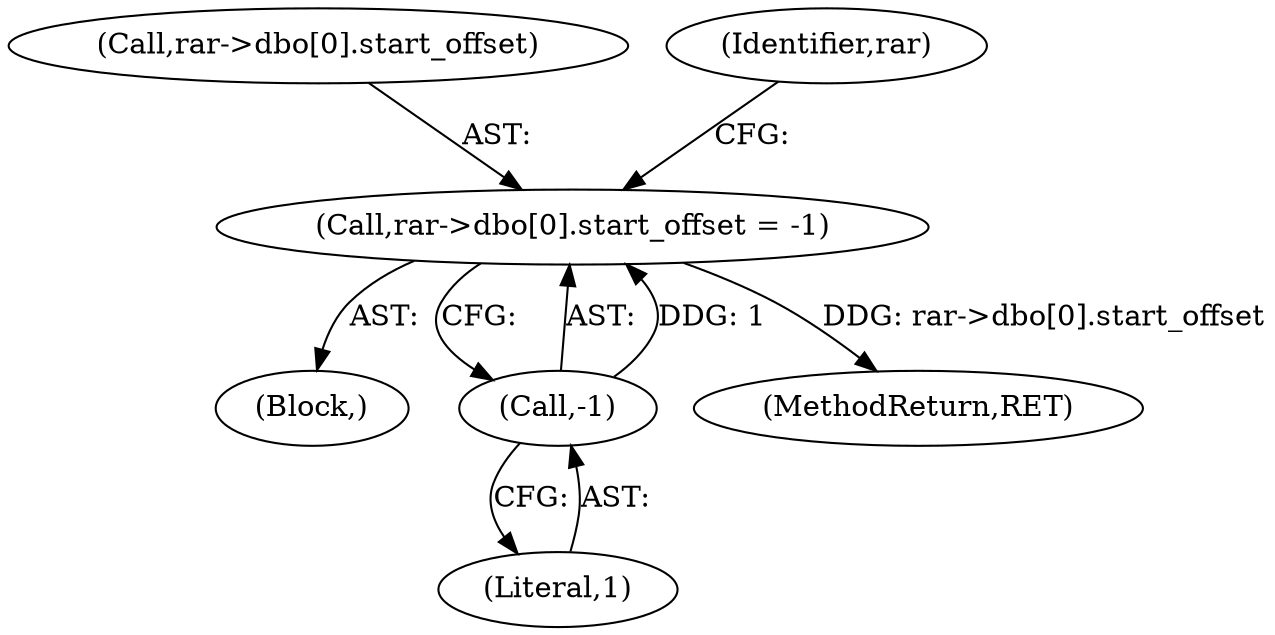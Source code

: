 digraph "0_libarchive_bfcfe6f04ed20db2504db8a254d1f40a1d84eb28_0@array" {
"1001321" [label="(Call,rar->dbo[0].start_offset = -1)"];
"1001329" [label="(Call,-1)"];
"1000121" [label="(Block,)"];
"1001329" [label="(Call,-1)"];
"1001322" [label="(Call,rar->dbo[0].start_offset)"];
"1001754" [label="(MethodReturn,RET)"];
"1001335" [label="(Identifier,rar)"];
"1001330" [label="(Literal,1)"];
"1001321" [label="(Call,rar->dbo[0].start_offset = -1)"];
"1001321" -> "1000121"  [label="AST: "];
"1001321" -> "1001329"  [label="CFG: "];
"1001322" -> "1001321"  [label="AST: "];
"1001329" -> "1001321"  [label="AST: "];
"1001335" -> "1001321"  [label="CFG: "];
"1001321" -> "1001754"  [label="DDG: rar->dbo[0].start_offset"];
"1001329" -> "1001321"  [label="DDG: 1"];
"1001329" -> "1001330"  [label="CFG: "];
"1001330" -> "1001329"  [label="AST: "];
}
